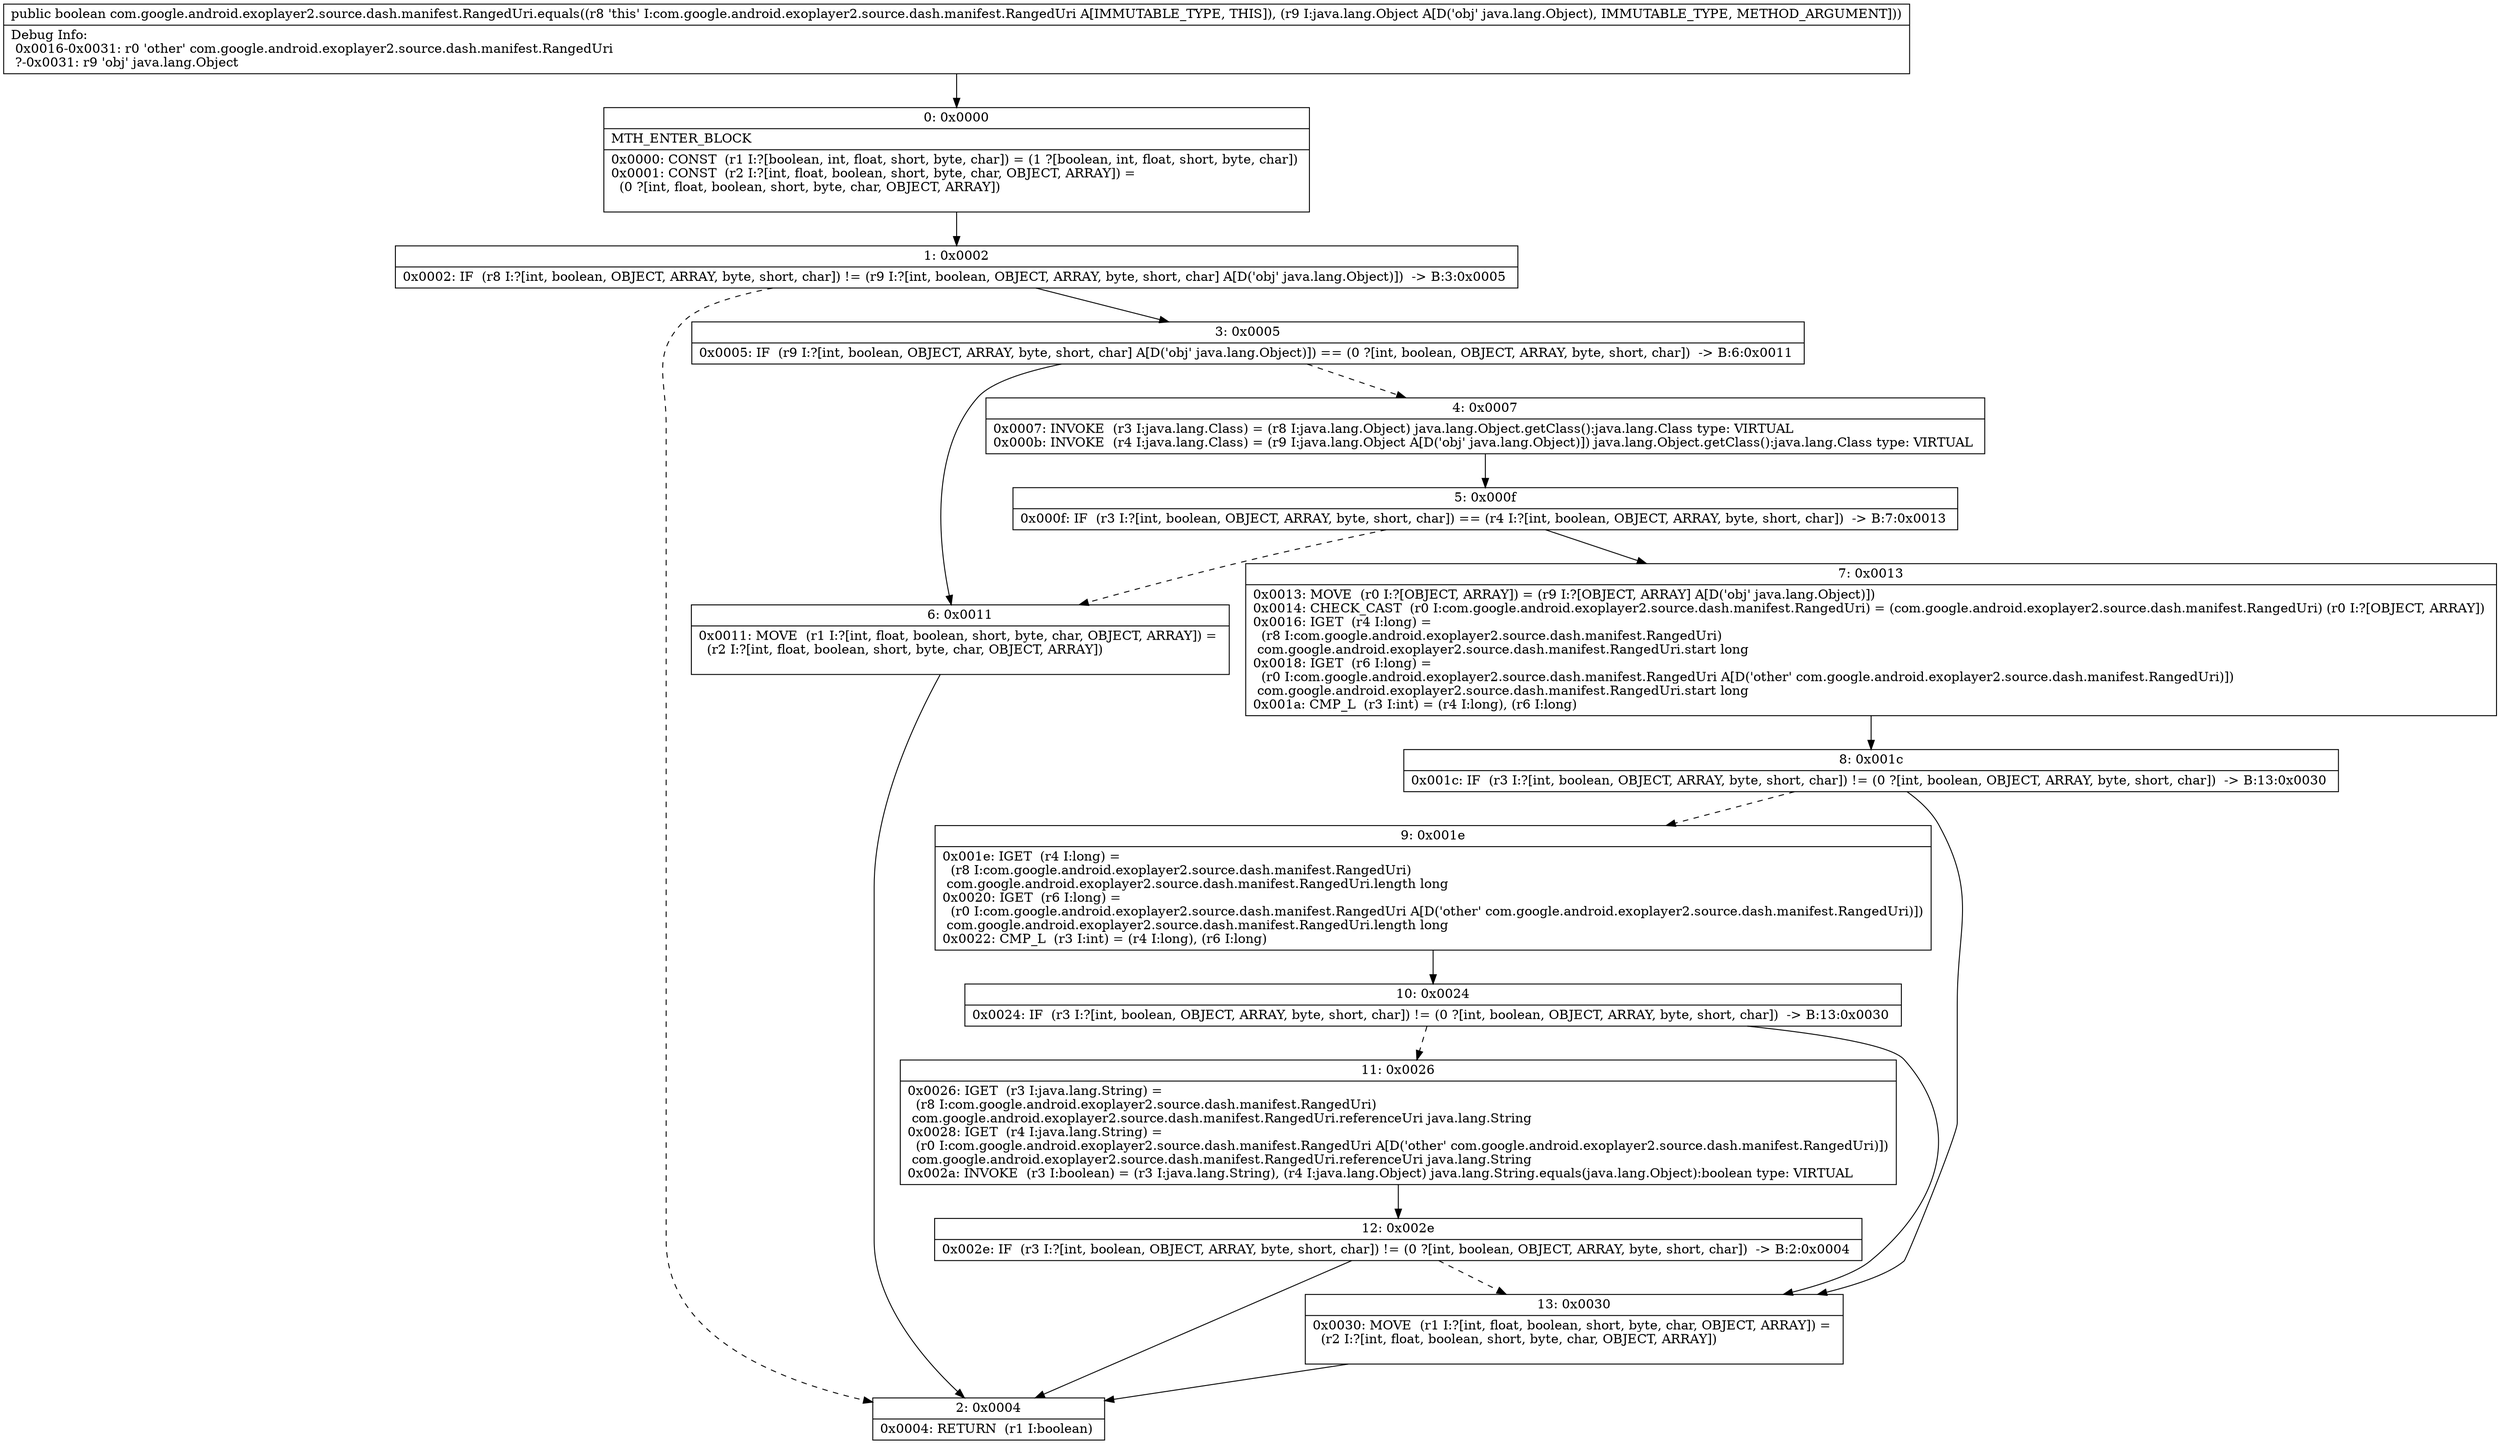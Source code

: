 digraph "CFG forcom.google.android.exoplayer2.source.dash.manifest.RangedUri.equals(Ljava\/lang\/Object;)Z" {
Node_0 [shape=record,label="{0\:\ 0x0000|MTH_ENTER_BLOCK\l|0x0000: CONST  (r1 I:?[boolean, int, float, short, byte, char]) = (1 ?[boolean, int, float, short, byte, char]) \l0x0001: CONST  (r2 I:?[int, float, boolean, short, byte, char, OBJECT, ARRAY]) = \l  (0 ?[int, float, boolean, short, byte, char, OBJECT, ARRAY])\l \l}"];
Node_1 [shape=record,label="{1\:\ 0x0002|0x0002: IF  (r8 I:?[int, boolean, OBJECT, ARRAY, byte, short, char]) != (r9 I:?[int, boolean, OBJECT, ARRAY, byte, short, char] A[D('obj' java.lang.Object)])  \-\> B:3:0x0005 \l}"];
Node_2 [shape=record,label="{2\:\ 0x0004|0x0004: RETURN  (r1 I:boolean) \l}"];
Node_3 [shape=record,label="{3\:\ 0x0005|0x0005: IF  (r9 I:?[int, boolean, OBJECT, ARRAY, byte, short, char] A[D('obj' java.lang.Object)]) == (0 ?[int, boolean, OBJECT, ARRAY, byte, short, char])  \-\> B:6:0x0011 \l}"];
Node_4 [shape=record,label="{4\:\ 0x0007|0x0007: INVOKE  (r3 I:java.lang.Class) = (r8 I:java.lang.Object) java.lang.Object.getClass():java.lang.Class type: VIRTUAL \l0x000b: INVOKE  (r4 I:java.lang.Class) = (r9 I:java.lang.Object A[D('obj' java.lang.Object)]) java.lang.Object.getClass():java.lang.Class type: VIRTUAL \l}"];
Node_5 [shape=record,label="{5\:\ 0x000f|0x000f: IF  (r3 I:?[int, boolean, OBJECT, ARRAY, byte, short, char]) == (r4 I:?[int, boolean, OBJECT, ARRAY, byte, short, char])  \-\> B:7:0x0013 \l}"];
Node_6 [shape=record,label="{6\:\ 0x0011|0x0011: MOVE  (r1 I:?[int, float, boolean, short, byte, char, OBJECT, ARRAY]) = \l  (r2 I:?[int, float, boolean, short, byte, char, OBJECT, ARRAY])\l \l}"];
Node_7 [shape=record,label="{7\:\ 0x0013|0x0013: MOVE  (r0 I:?[OBJECT, ARRAY]) = (r9 I:?[OBJECT, ARRAY] A[D('obj' java.lang.Object)]) \l0x0014: CHECK_CAST  (r0 I:com.google.android.exoplayer2.source.dash.manifest.RangedUri) = (com.google.android.exoplayer2.source.dash.manifest.RangedUri) (r0 I:?[OBJECT, ARRAY]) \l0x0016: IGET  (r4 I:long) = \l  (r8 I:com.google.android.exoplayer2.source.dash.manifest.RangedUri)\l com.google.android.exoplayer2.source.dash.manifest.RangedUri.start long \l0x0018: IGET  (r6 I:long) = \l  (r0 I:com.google.android.exoplayer2.source.dash.manifest.RangedUri A[D('other' com.google.android.exoplayer2.source.dash.manifest.RangedUri)])\l com.google.android.exoplayer2.source.dash.manifest.RangedUri.start long \l0x001a: CMP_L  (r3 I:int) = (r4 I:long), (r6 I:long) \l}"];
Node_8 [shape=record,label="{8\:\ 0x001c|0x001c: IF  (r3 I:?[int, boolean, OBJECT, ARRAY, byte, short, char]) != (0 ?[int, boolean, OBJECT, ARRAY, byte, short, char])  \-\> B:13:0x0030 \l}"];
Node_9 [shape=record,label="{9\:\ 0x001e|0x001e: IGET  (r4 I:long) = \l  (r8 I:com.google.android.exoplayer2.source.dash.manifest.RangedUri)\l com.google.android.exoplayer2.source.dash.manifest.RangedUri.length long \l0x0020: IGET  (r6 I:long) = \l  (r0 I:com.google.android.exoplayer2.source.dash.manifest.RangedUri A[D('other' com.google.android.exoplayer2.source.dash.manifest.RangedUri)])\l com.google.android.exoplayer2.source.dash.manifest.RangedUri.length long \l0x0022: CMP_L  (r3 I:int) = (r4 I:long), (r6 I:long) \l}"];
Node_10 [shape=record,label="{10\:\ 0x0024|0x0024: IF  (r3 I:?[int, boolean, OBJECT, ARRAY, byte, short, char]) != (0 ?[int, boolean, OBJECT, ARRAY, byte, short, char])  \-\> B:13:0x0030 \l}"];
Node_11 [shape=record,label="{11\:\ 0x0026|0x0026: IGET  (r3 I:java.lang.String) = \l  (r8 I:com.google.android.exoplayer2.source.dash.manifest.RangedUri)\l com.google.android.exoplayer2.source.dash.manifest.RangedUri.referenceUri java.lang.String \l0x0028: IGET  (r4 I:java.lang.String) = \l  (r0 I:com.google.android.exoplayer2.source.dash.manifest.RangedUri A[D('other' com.google.android.exoplayer2.source.dash.manifest.RangedUri)])\l com.google.android.exoplayer2.source.dash.manifest.RangedUri.referenceUri java.lang.String \l0x002a: INVOKE  (r3 I:boolean) = (r3 I:java.lang.String), (r4 I:java.lang.Object) java.lang.String.equals(java.lang.Object):boolean type: VIRTUAL \l}"];
Node_12 [shape=record,label="{12\:\ 0x002e|0x002e: IF  (r3 I:?[int, boolean, OBJECT, ARRAY, byte, short, char]) != (0 ?[int, boolean, OBJECT, ARRAY, byte, short, char])  \-\> B:2:0x0004 \l}"];
Node_13 [shape=record,label="{13\:\ 0x0030|0x0030: MOVE  (r1 I:?[int, float, boolean, short, byte, char, OBJECT, ARRAY]) = \l  (r2 I:?[int, float, boolean, short, byte, char, OBJECT, ARRAY])\l \l}"];
MethodNode[shape=record,label="{public boolean com.google.android.exoplayer2.source.dash.manifest.RangedUri.equals((r8 'this' I:com.google.android.exoplayer2.source.dash.manifest.RangedUri A[IMMUTABLE_TYPE, THIS]), (r9 I:java.lang.Object A[D('obj' java.lang.Object), IMMUTABLE_TYPE, METHOD_ARGUMENT]))  | Debug Info:\l  0x0016\-0x0031: r0 'other' com.google.android.exoplayer2.source.dash.manifest.RangedUri\l  ?\-0x0031: r9 'obj' java.lang.Object\l}"];
MethodNode -> Node_0;
Node_0 -> Node_1;
Node_1 -> Node_2[style=dashed];
Node_1 -> Node_3;
Node_3 -> Node_4[style=dashed];
Node_3 -> Node_6;
Node_4 -> Node_5;
Node_5 -> Node_6[style=dashed];
Node_5 -> Node_7;
Node_6 -> Node_2;
Node_7 -> Node_8;
Node_8 -> Node_9[style=dashed];
Node_8 -> Node_13;
Node_9 -> Node_10;
Node_10 -> Node_11[style=dashed];
Node_10 -> Node_13;
Node_11 -> Node_12;
Node_12 -> Node_2;
Node_12 -> Node_13[style=dashed];
Node_13 -> Node_2;
}


